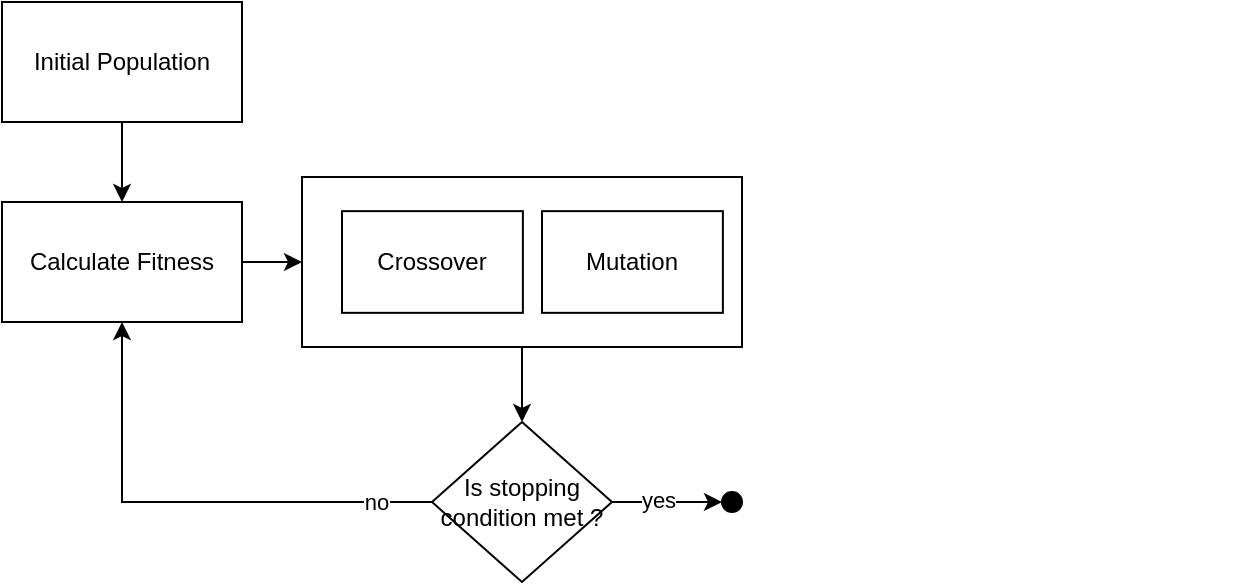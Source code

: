 <mxfile version="21.1.2" type="device">
  <diagram id="0VI-XoIRhaBafQQYP77Y" name="Page-1">
    <mxGraphModel dx="1118" dy="622" grid="1" gridSize="10" guides="1" tooltips="1" connect="1" arrows="1" fold="1" page="1" pageScale="1" pageWidth="1100" pageHeight="850" math="0" shadow="0">
      <root>
        <mxCell id="0" />
        <mxCell id="1" parent="0" />
        <mxCell id="TaGQrZyLiSGGniFciTtF-18" style="edgeStyle=orthogonalEdgeStyle;rounded=0;orthogonalLoop=1;jettySize=auto;html=1;entryX=0.5;entryY=0;entryDx=0;entryDy=0;" parent="1" source="TaGQrZyLiSGGniFciTtF-1" target="TaGQrZyLiSGGniFciTtF-2" edge="1">
          <mxGeometry relative="1" as="geometry" />
        </mxCell>
        <mxCell id="TaGQrZyLiSGGniFciTtF-1" value="Initial Population" style="rounded=0;whiteSpace=wrap;html=1;" parent="1" vertex="1">
          <mxGeometry x="240" y="420" width="120" height="60" as="geometry" />
        </mxCell>
        <mxCell id="TaGQrZyLiSGGniFciTtF-19" style="edgeStyle=orthogonalEdgeStyle;rounded=0;orthogonalLoop=1;jettySize=auto;html=1;entryX=0;entryY=0.5;entryDx=0;entryDy=0;" parent="1" source="TaGQrZyLiSGGniFciTtF-2" target="TaGQrZyLiSGGniFciTtF-3" edge="1">
          <mxGeometry relative="1" as="geometry" />
        </mxCell>
        <mxCell id="TaGQrZyLiSGGniFciTtF-2" value="Calculate Fitness" style="rounded=0;whiteSpace=wrap;html=1;" parent="1" vertex="1">
          <mxGeometry x="240" y="520" width="120" height="60" as="geometry" />
        </mxCell>
        <mxCell id="TaGQrZyLiSGGniFciTtF-7" value="" style="group" parent="1" vertex="1" connectable="0">
          <mxGeometry x="420" y="495" width="440" height="97.5" as="geometry" />
        </mxCell>
        <mxCell id="TaGQrZyLiSGGniFciTtF-3" value="" style="rounded=0;whiteSpace=wrap;html=1;" parent="TaGQrZyLiSGGniFciTtF-7" vertex="1">
          <mxGeometry x="-30" y="12.5" width="220" height="85" as="geometry" />
        </mxCell>
        <mxCell id="TaGQrZyLiSGGniFciTtF-4" value="Crossover" style="rounded=0;whiteSpace=wrap;html=1;" parent="TaGQrZyLiSGGniFciTtF-7" vertex="1">
          <mxGeometry x="-10" y="29.57" width="90.44" height="50.85" as="geometry" />
        </mxCell>
        <mxCell id="TaGQrZyLiSGGniFciTtF-26" value="Mutation" style="rounded=0;whiteSpace=wrap;html=1;" parent="TaGQrZyLiSGGniFciTtF-7" vertex="1">
          <mxGeometry x="90" y="29.57" width="90.44" height="50.85" as="geometry" />
        </mxCell>
        <mxCell id="TaGQrZyLiSGGniFciTtF-30" style="edgeStyle=orthogonalEdgeStyle;rounded=0;orthogonalLoop=1;jettySize=auto;html=1;entryX=0.5;entryY=1;entryDx=0;entryDy=0;" parent="1" source="TaGQrZyLiSGGniFciTtF-10" target="TaGQrZyLiSGGniFciTtF-2" edge="1">
          <mxGeometry relative="1" as="geometry" />
        </mxCell>
        <mxCell id="TaGQrZyLiSGGniFciTtF-31" value="no" style="edgeLabel;html=1;align=center;verticalAlign=middle;resizable=0;points=[];" parent="TaGQrZyLiSGGniFciTtF-30" vertex="1" connectable="0">
          <mxGeometry x="-0.767" relative="1" as="geometry">
            <mxPoint as="offset" />
          </mxGeometry>
        </mxCell>
        <mxCell id="TaGQrZyLiSGGniFciTtF-32" style="edgeStyle=orthogonalEdgeStyle;rounded=0;orthogonalLoop=1;jettySize=auto;html=1;entryX=0;entryY=0.5;entryDx=0;entryDy=0;" parent="1" source="TaGQrZyLiSGGniFciTtF-10" target="TaGQrZyLiSGGniFciTtF-15" edge="1">
          <mxGeometry relative="1" as="geometry" />
        </mxCell>
        <mxCell id="TaGQrZyLiSGGniFciTtF-33" value="yes" style="edgeLabel;html=1;align=center;verticalAlign=middle;resizable=0;points=[];" parent="TaGQrZyLiSGGniFciTtF-32" vertex="1" connectable="0">
          <mxGeometry x="-0.169" y="1" relative="1" as="geometry">
            <mxPoint as="offset" />
          </mxGeometry>
        </mxCell>
        <mxCell id="TaGQrZyLiSGGniFciTtF-10" value="Is stopping condition met ?" style="rhombus;whiteSpace=wrap;html=1;" parent="1" vertex="1">
          <mxGeometry x="455" y="630" width="90" height="80" as="geometry" />
        </mxCell>
        <mxCell id="TaGQrZyLiSGGniFciTtF-15" value="" style="ellipse;whiteSpace=wrap;html=1;aspect=fixed;fillColor=#000000;" parent="1" vertex="1">
          <mxGeometry x="600" y="665" width="10" height="10" as="geometry" />
        </mxCell>
        <mxCell id="TaGQrZyLiSGGniFciTtF-29" style="edgeStyle=orthogonalEdgeStyle;rounded=0;orthogonalLoop=1;jettySize=auto;html=1;entryX=0.5;entryY=0;entryDx=0;entryDy=0;" parent="1" source="TaGQrZyLiSGGniFciTtF-3" target="TaGQrZyLiSGGniFciTtF-10" edge="1">
          <mxGeometry relative="1" as="geometry" />
        </mxCell>
      </root>
    </mxGraphModel>
  </diagram>
</mxfile>
